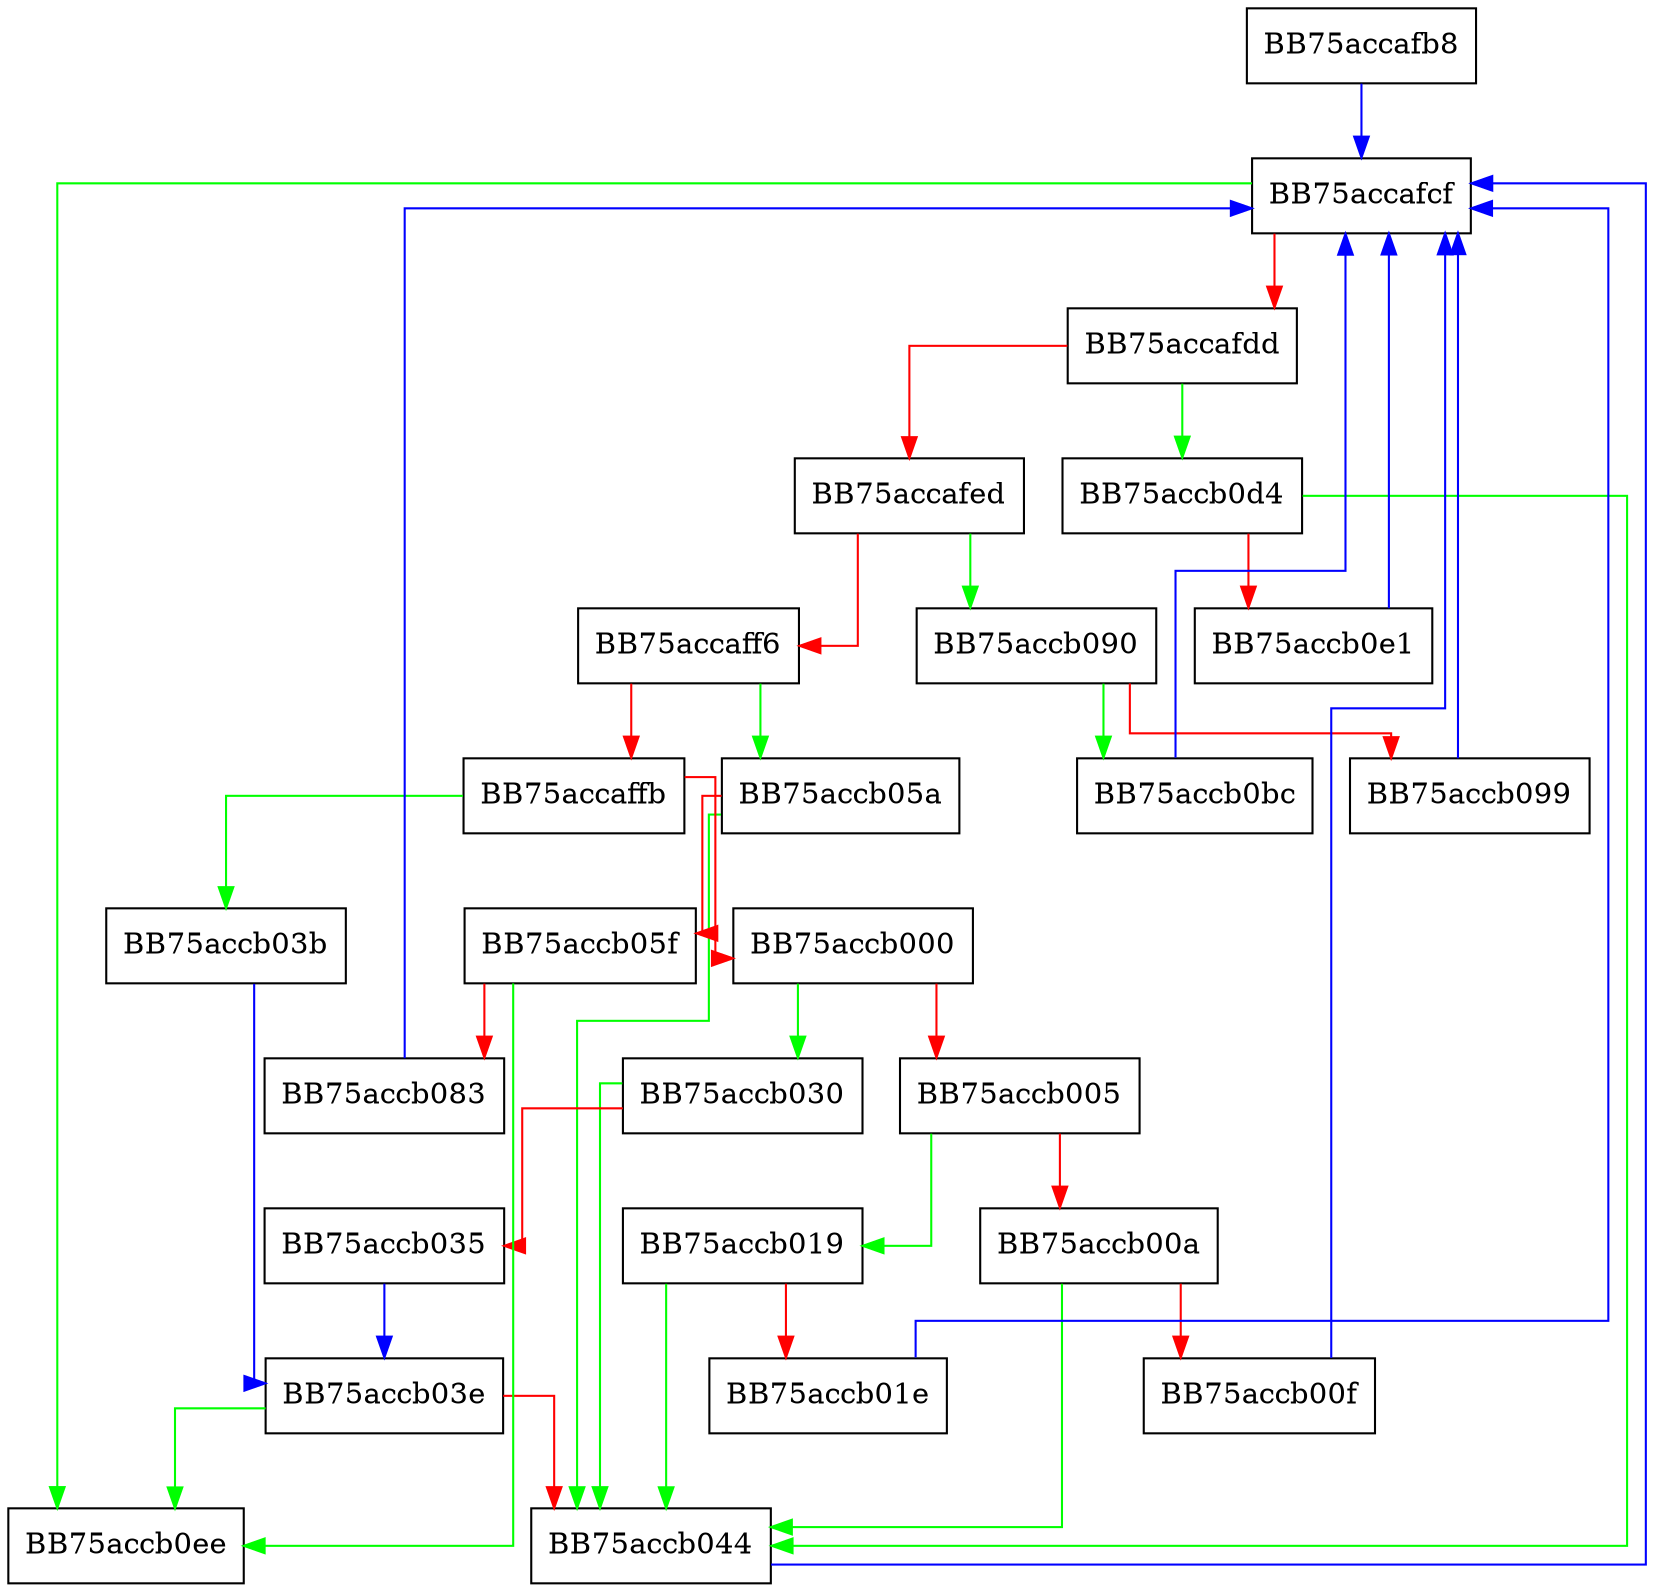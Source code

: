 digraph format_all {
  node [shape="box"];
  graph [splines=ortho];
  BB75accafb8 -> BB75accafcf [color="blue"];
  BB75accafcf -> BB75accb0ee [color="green"];
  BB75accafcf -> BB75accafdd [color="red"];
  BB75accafdd -> BB75accb0d4 [color="green"];
  BB75accafdd -> BB75accafed [color="red"];
  BB75accafed -> BB75accb090 [color="green"];
  BB75accafed -> BB75accaff6 [color="red"];
  BB75accaff6 -> BB75accb05a [color="green"];
  BB75accaff6 -> BB75accaffb [color="red"];
  BB75accaffb -> BB75accb03b [color="green"];
  BB75accaffb -> BB75accb000 [color="red"];
  BB75accb000 -> BB75accb030 [color="green"];
  BB75accb000 -> BB75accb005 [color="red"];
  BB75accb005 -> BB75accb019 [color="green"];
  BB75accb005 -> BB75accb00a [color="red"];
  BB75accb00a -> BB75accb044 [color="green"];
  BB75accb00a -> BB75accb00f [color="red"];
  BB75accb00f -> BB75accafcf [color="blue"];
  BB75accb019 -> BB75accb044 [color="green"];
  BB75accb019 -> BB75accb01e [color="red"];
  BB75accb01e -> BB75accafcf [color="blue"];
  BB75accb030 -> BB75accb044 [color="green"];
  BB75accb030 -> BB75accb035 [color="red"];
  BB75accb035 -> BB75accb03e [color="blue"];
  BB75accb03b -> BB75accb03e [color="blue"];
  BB75accb03e -> BB75accb0ee [color="green"];
  BB75accb03e -> BB75accb044 [color="red"];
  BB75accb044 -> BB75accafcf [color="blue"];
  BB75accb05a -> BB75accb044 [color="green"];
  BB75accb05a -> BB75accb05f [color="red"];
  BB75accb05f -> BB75accb0ee [color="green"];
  BB75accb05f -> BB75accb083 [color="red"];
  BB75accb083 -> BB75accafcf [color="blue"];
  BB75accb090 -> BB75accb0bc [color="green"];
  BB75accb090 -> BB75accb099 [color="red"];
  BB75accb099 -> BB75accafcf [color="blue"];
  BB75accb0bc -> BB75accafcf [color="blue"];
  BB75accb0d4 -> BB75accb044 [color="green"];
  BB75accb0d4 -> BB75accb0e1 [color="red"];
  BB75accb0e1 -> BB75accafcf [color="blue"];
}